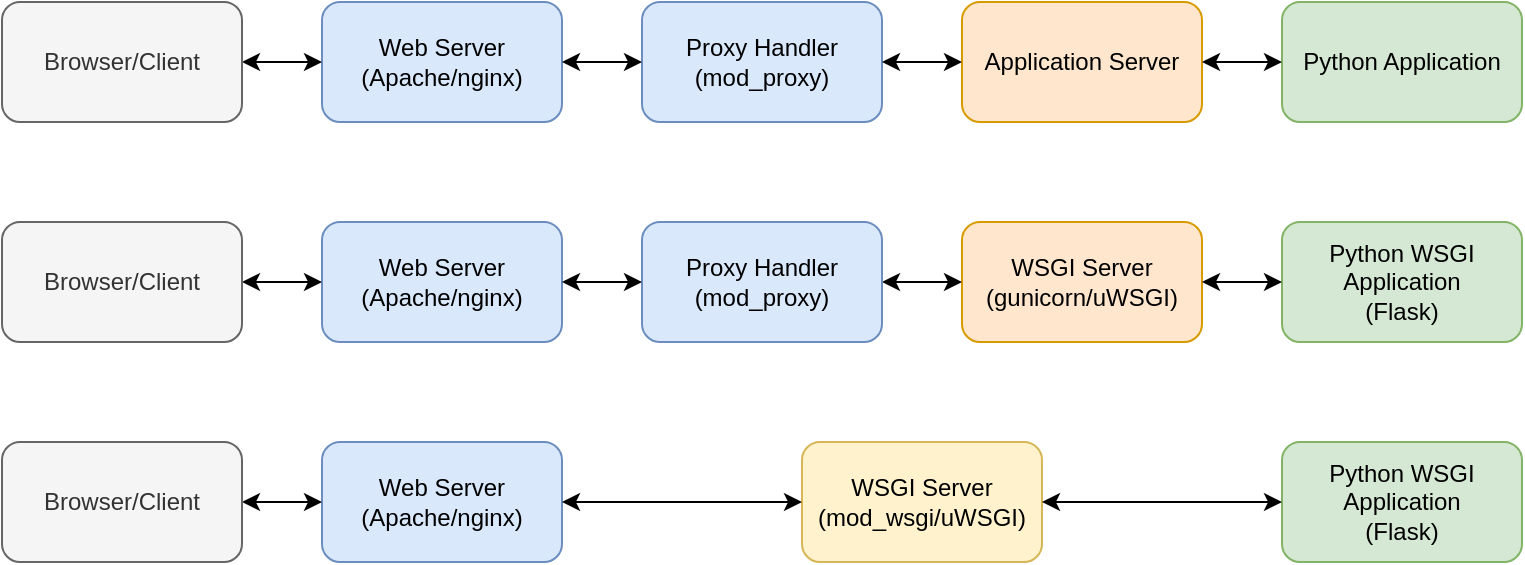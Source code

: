 <mxfile version="13.1.6" type="device"><diagram id="pISYPiQgjY9xfIZZgrwV" name="Page-1"><mxGraphModel dx="1422" dy="748" grid="1" gridSize="10" guides="1" tooltips="1" connect="1" arrows="1" fold="1" page="1" pageScale="1" pageWidth="850" pageHeight="1100" math="0" shadow="0"><root><mxCell id="0"/><mxCell id="1" parent="0"/><mxCell id="rT1h3aMS46H94OE3xY3o-34" value="" style="group" parent="1" vertex="1" connectable="0"><mxGeometry x="40" y="120" width="760" height="60" as="geometry"/></mxCell><mxCell id="rT1h3aMS46H94OE3xY3o-1" value="&lt;div&gt;Web Server&lt;/div&gt;&lt;div&gt;(Apache/nginx)&lt;br&gt;&lt;/div&gt;" style="rounded=1;whiteSpace=wrap;html=1;fillColor=#dae8fc;strokeColor=#6c8ebf;" parent="rT1h3aMS46H94OE3xY3o-34" vertex="1"><mxGeometry x="160" width="120" height="60" as="geometry"/></mxCell><mxCell id="rT1h3aMS46H94OE3xY3o-19" value="Proxy Handler&lt;br&gt;&lt;div&gt;(mod_proxy)&lt;br&gt;&lt;/div&gt;" style="rounded=1;whiteSpace=wrap;html=1;fillColor=#dae8fc;strokeColor=#6c8ebf;" parent="rT1h3aMS46H94OE3xY3o-34" vertex="1"><mxGeometry x="320" width="120" height="60" as="geometry"/></mxCell><mxCell id="rT1h3aMS46H94OE3xY3o-20" value="" style="edgeStyle=orthogonalEdgeStyle;rounded=0;orthogonalLoop=1;jettySize=auto;html=1;startArrow=classic;startFill=1;" parent="rT1h3aMS46H94OE3xY3o-34" source="rT1h3aMS46H94OE3xY3o-1" target="rT1h3aMS46H94OE3xY3o-19" edge="1"><mxGeometry relative="1" as="geometry"/></mxCell><mxCell id="rT1h3aMS46H94OE3xY3o-2" value="Application Server" style="rounded=1;whiteSpace=wrap;html=1;fillColor=#ffe6cc;strokeColor=#d79b00;" parent="rT1h3aMS46H94OE3xY3o-34" vertex="1"><mxGeometry x="480" width="120" height="60" as="geometry"/></mxCell><mxCell id="rT1h3aMS46H94OE3xY3o-21" value="" style="edgeStyle=orthogonalEdgeStyle;rounded=0;orthogonalLoop=1;jettySize=auto;html=1;startArrow=classic;startFill=1;" parent="rT1h3aMS46H94OE3xY3o-34" source="rT1h3aMS46H94OE3xY3o-19" target="rT1h3aMS46H94OE3xY3o-2" edge="1"><mxGeometry relative="1" as="geometry"/></mxCell><mxCell id="rT1h3aMS46H94OE3xY3o-4" value="Python Application" style="rounded=1;whiteSpace=wrap;html=1;fillColor=#d5e8d4;strokeColor=#82b366;" parent="rT1h3aMS46H94OE3xY3o-34" vertex="1"><mxGeometry x="640" width="120" height="60" as="geometry"/></mxCell><mxCell id="rT1h3aMS46H94OE3xY3o-5" value="" style="edgeStyle=orthogonalEdgeStyle;rounded=0;orthogonalLoop=1;jettySize=auto;html=1;startArrow=classic;startFill=1;" parent="rT1h3aMS46H94OE3xY3o-34" source="rT1h3aMS46H94OE3xY3o-2" target="rT1h3aMS46H94OE3xY3o-4" edge="1"><mxGeometry relative="1" as="geometry"/></mxCell><mxCell id="rT1h3aMS46H94OE3xY3o-29" value="" style="edgeStyle=orthogonalEdgeStyle;rounded=0;orthogonalLoop=1;jettySize=auto;html=1;startArrow=classic;startFill=1;" parent="rT1h3aMS46H94OE3xY3o-34" source="rT1h3aMS46H94OE3xY3o-28" target="rT1h3aMS46H94OE3xY3o-1" edge="1"><mxGeometry relative="1" as="geometry"/></mxCell><mxCell id="rT1h3aMS46H94OE3xY3o-28" value="Browser/Client" style="rounded=1;whiteSpace=wrap;html=1;fillColor=#f5f5f5;strokeColor=#666666;fontColor=#333333;" parent="rT1h3aMS46H94OE3xY3o-34" vertex="1"><mxGeometry width="120" height="60" as="geometry"/></mxCell><mxCell id="rT1h3aMS46H94OE3xY3o-35" value="" style="group" parent="1" vertex="1" connectable="0"><mxGeometry x="40" y="230" width="760" height="60" as="geometry"/></mxCell><mxCell id="rT1h3aMS46H94OE3xY3o-8" value="&lt;div&gt;Web Server&lt;/div&gt;&lt;div&gt;(Apache/nginx)&lt;br&gt;&lt;/div&gt;" style="rounded=1;whiteSpace=wrap;html=1;fillColor=#dae8fc;strokeColor=#6c8ebf;" parent="rT1h3aMS46H94OE3xY3o-35" vertex="1"><mxGeometry x="160" width="120" height="60" as="geometry"/></mxCell><mxCell id="rT1h3aMS46H94OE3xY3o-10" value="&lt;div&gt;WSGI Server&lt;/div&gt;&lt;div&gt;(gunicorn/uWSGI)&lt;br&gt;&lt;/div&gt;" style="rounded=1;whiteSpace=wrap;html=1;fillColor=#ffe6cc;strokeColor=#d79b00;" parent="rT1h3aMS46H94OE3xY3o-35" vertex="1"><mxGeometry x="480" width="120" height="60" as="geometry"/></mxCell><mxCell id="rT1h3aMS46H94OE3xY3o-11" value="&lt;div&gt;Python WSGI Application&lt;/div&gt;&lt;div&gt;(Flask)&lt;br&gt;&lt;/div&gt;" style="rounded=1;whiteSpace=wrap;html=1;fillColor=#d5e8d4;strokeColor=#82b366;" parent="rT1h3aMS46H94OE3xY3o-35" vertex="1"><mxGeometry x="640" width="120" height="60" as="geometry"/></mxCell><mxCell id="rT1h3aMS46H94OE3xY3o-9" value="" style="edgeStyle=orthogonalEdgeStyle;rounded=0;orthogonalLoop=1;jettySize=auto;html=1;startArrow=classic;startFill=1;" parent="rT1h3aMS46H94OE3xY3o-35" source="rT1h3aMS46H94OE3xY3o-10" target="rT1h3aMS46H94OE3xY3o-11" edge="1"><mxGeometry relative="1" as="geometry"/></mxCell><mxCell id="rT1h3aMS46H94OE3xY3o-24" value="" style="edgeStyle=orthogonalEdgeStyle;rounded=0;orthogonalLoop=1;jettySize=auto;html=1;startArrow=classic;startFill=1;" parent="rT1h3aMS46H94OE3xY3o-35" source="rT1h3aMS46H94OE3xY3o-22" target="rT1h3aMS46H94OE3xY3o-10" edge="1"><mxGeometry relative="1" as="geometry"/></mxCell><mxCell id="rT1h3aMS46H94OE3xY3o-22" value="Proxy Handler&lt;br&gt;&lt;div&gt;(mod_proxy)&lt;br&gt;&lt;/div&gt;" style="rounded=1;whiteSpace=wrap;html=1;fillColor=#dae8fc;strokeColor=#6c8ebf;" parent="rT1h3aMS46H94OE3xY3o-35" vertex="1"><mxGeometry x="320" width="120" height="60" as="geometry"/></mxCell><mxCell id="rT1h3aMS46H94OE3xY3o-23" value="" style="edgeStyle=orthogonalEdgeStyle;rounded=0;orthogonalLoop=1;jettySize=auto;html=1;startArrow=classic;startFill=1;" parent="rT1h3aMS46H94OE3xY3o-35" source="rT1h3aMS46H94OE3xY3o-8" target="rT1h3aMS46H94OE3xY3o-22" edge="1"><mxGeometry relative="1" as="geometry"/></mxCell><mxCell id="rT1h3aMS46H94OE3xY3o-31" value="" style="edgeStyle=orthogonalEdgeStyle;rounded=0;orthogonalLoop=1;jettySize=auto;html=1;startArrow=classic;startFill=1;" parent="rT1h3aMS46H94OE3xY3o-35" source="rT1h3aMS46H94OE3xY3o-30" target="rT1h3aMS46H94OE3xY3o-8" edge="1"><mxGeometry relative="1" as="geometry"/></mxCell><mxCell id="rT1h3aMS46H94OE3xY3o-30" value="Browser/Client" style="rounded=1;whiteSpace=wrap;html=1;fillColor=#f5f5f5;strokeColor=#666666;fontColor=#333333;" parent="rT1h3aMS46H94OE3xY3o-35" vertex="1"><mxGeometry width="120" height="60" as="geometry"/></mxCell><mxCell id="rT1h3aMS46H94OE3xY3o-36" value="" style="group" parent="1" vertex="1" connectable="0"><mxGeometry x="40" y="340" width="760" height="60" as="geometry"/></mxCell><mxCell id="rT1h3aMS46H94OE3xY3o-14" value="&lt;div&gt;Web Server&lt;/div&gt;&lt;div&gt;(Apache/nginx)&lt;br&gt;&lt;/div&gt;" style="rounded=1;whiteSpace=wrap;html=1;fillColor=#dae8fc;strokeColor=#6c8ebf;" parent="rT1h3aMS46H94OE3xY3o-36" vertex="1"><mxGeometry x="160" width="120" height="60" as="geometry"/></mxCell><mxCell id="rT1h3aMS46H94OE3xY3o-16" value="&lt;div&gt;WSGI Server&lt;/div&gt;&lt;div&gt;(mod_wsgi/uWSGI)&lt;br&gt;&lt;/div&gt;" style="rounded=1;whiteSpace=wrap;html=1;fillColor=#fff2cc;strokeColor=#d6b656;" parent="rT1h3aMS46H94OE3xY3o-36" vertex="1"><mxGeometry x="400" width="120" height="60" as="geometry"/></mxCell><mxCell id="rT1h3aMS46H94OE3xY3o-13" value="" style="edgeStyle=orthogonalEdgeStyle;rounded=0;orthogonalLoop=1;jettySize=auto;html=1;startArrow=classic;startFill=1;" parent="rT1h3aMS46H94OE3xY3o-36" source="rT1h3aMS46H94OE3xY3o-14" target="rT1h3aMS46H94OE3xY3o-16" edge="1"><mxGeometry relative="1" as="geometry"/></mxCell><mxCell id="rT1h3aMS46H94OE3xY3o-17" value="&lt;div&gt;Python WSGI Application&lt;/div&gt;&lt;div&gt;(Flask)&lt;br&gt;&lt;/div&gt;" style="rounded=1;whiteSpace=wrap;html=1;fillColor=#d5e8d4;strokeColor=#82b366;" parent="rT1h3aMS46H94OE3xY3o-36" vertex="1"><mxGeometry x="640" width="120" height="60" as="geometry"/></mxCell><mxCell id="rT1h3aMS46H94OE3xY3o-15" value="" style="edgeStyle=orthogonalEdgeStyle;rounded=0;orthogonalLoop=1;jettySize=auto;html=1;startArrow=classic;startFill=1;" parent="rT1h3aMS46H94OE3xY3o-36" source="rT1h3aMS46H94OE3xY3o-16" target="rT1h3aMS46H94OE3xY3o-17" edge="1"><mxGeometry relative="1" as="geometry"/></mxCell><mxCell id="rT1h3aMS46H94OE3xY3o-33" value="" style="edgeStyle=orthogonalEdgeStyle;rounded=0;orthogonalLoop=1;jettySize=auto;html=1;startArrow=classic;startFill=1;" parent="rT1h3aMS46H94OE3xY3o-36" source="rT1h3aMS46H94OE3xY3o-32" target="rT1h3aMS46H94OE3xY3o-14" edge="1"><mxGeometry relative="1" as="geometry"/></mxCell><mxCell id="rT1h3aMS46H94OE3xY3o-32" value="Browser/Client" style="rounded=1;whiteSpace=wrap;html=1;fillColor=#f5f5f5;strokeColor=#666666;fontColor=#333333;" parent="rT1h3aMS46H94OE3xY3o-36" vertex="1"><mxGeometry width="120" height="60" as="geometry"/></mxCell></root></mxGraphModel></diagram></mxfile>